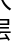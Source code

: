 <mxfile version="21.9.0" type="device">
  <diagram id="BERT_Structure" name="BERT模型结构">
    <mxGraphModel dx="1233" dy="629" grid="1" gridSize="10" guides="1" tooltips="1" connect="1" arrows="1" fold="1" page="1" pageScale="1" pageWidth="850" pageHeight="1100" math="0" shadow="0">
      <root>
        <mxCell id="0"/>
        <mxCell id="1" parent="0"/>
        
        <!-- 输入层 -->
        <mxCell value="输入层" style="rounded=1;whiteSpace=wrap;html=1;fillColor=#f0f8ff;" vertex="1" parent="1" id="2" x="50" y="20" width="200" height="60"/>
        <mxCell value="Token<br>Embedding" style="rounded=1;whiteSpace=wrap;html=1;fillColor=#e0ffff;" vertex="1" parent="1" id="3" x="50" y="90" width="150" height="80"/>
        <mxCell value="Segment<br>Embedding" style="rounded=1;whiteSpace=wrap;html=1;fillColor=#e0ffff;" vertex="1" parent="1" id="4" x="210" y="90" width="150" height="80"/>
        <mxCell value="Position<br>Embedding" style="rounded=1;whiteSpace=wrap;html=1;fillColor=#e0ffff;" vertex="1" parent="1" id="5" x="370" y="90" width="150" height="80"/>
        <mxCell value="相加 &amp; LN" style="rounded=1;whiteSpace=wrap;html=1;fillColor=#ffebcd;" vertex="1" parent="1" id="6" x="530" y="90" width="100" height="80"/>
        
        <!-- Transformer层（12层示例） -->
        <mxCell value="Transformer层<br>(12层堆叠)" style="rounded=1;whiteSpace=wrap;html=1;fillColor=#f5f5dc;" vertex="1" parent="1" id="7" x="50" y="200" width="600" height="350">
          <mxCell value="多头自注意力<br>(12头, d_k=64)" style="rounded=1;whiteSpace=wrap;html=1;fillColor=#fff0f5;" vertex="1" parent="7" id="8" x="20" y="20" width="280" height="100"/>
          <mxCell value="残差连接<br>+ LN" style="rounded=1;whiteSpace=wrap;html=1;fillColor=#e6e6fa;" vertex="1" parent="7" id="9" x="320" y="20" width="100" height="100"/>
          <mxCell value="前馈神经网络<br>(d_ff=3072)" style="rounded=1;whiteSpace=wrap;html=1;fillColor=#fff0f5;" vertex="1" parent="7" id="10" x="20" y="130" width="280" height="100"/>
          <mxCell value="残差连接<br>+ LN" style="rounded=1;whiteSpace=wrap;html=1;fillColor=#e6e6fa;" vertex="1" parent="7" id="11" x="320" y="130" width="100" height="100"/>
          <mxCell value="..." style="fontSize=24;align=center;verticalAlign=middle;" vertex="1" parent="7" id="12" x="20" y="240" width="560" height="80"/>
        </mxCell>
        
        <!-- 输出层 -->
        <mxCell value="输出层" style="rounded=1;whiteSpace=wrap;html=1;fillColor=#f0f8ff;" vertex="1" parent="1" id="13" x="50" y="580" width="200" height="60"/>
        <mxCell value="CLS Token<br>(分类任务)" style="rounded=1;whiteSpace=wrap;html=1;fillColor=#ffefd5;" vertex="1" parent="1" id="14" x="50" y="650" width="150" height="80"/>
        <mxCell value="Token表示<br>(下游任务)" style="rounded=1;whiteSpace=wrap;html=1;fillColor=#ffefd5;" vertex="1" parent="1" id="15" x="210" y="650" width="150" height="80"/>
        
        <!-- 连接线 -->
        <mxCell style="edgeStyle=orthogonalEdgeStyle;rounded=1;jettySize=auto;" parent="1" id="16" source="3" target="6"/>
        <mxCell style="edgeStyle=orthogonalEdgeStyle;rounded=1;jettySize=auto;" parent="1" id="17" source="4" target="6"/>
        <mxCell style="edgeStyle=orthogonalEdgeStyle;rounded=1;jettySize=auto;" parent="1" id="18" source="5" target="6"/>
        <mxCell style="edgeStyle=orthogonalEdgeStyle;rounded=1;jettySize=auto;" parent="1" id="19" source="6" target="7"/>
        <mxCell style="edgeStyle=orthogonalEdgeStyle;rounded=1;jettySize=auto;" parent="1" id="20" source="7" target="13"/>
        <mxCell style="edgeStyle=orthogonalEdgeStyle;rounded=1;jettySize=auto;" parent="1" id="21" source="13" target="14"/>
        <mxCell style="edgeStyle=orthogonalEdgeStyle;rounded=1;jettySize=auto;" parent="1" id="22" source="13" target="15"/>
        
        <!-- 细节标注 -->
        <mxCell value="输入序列：[CLS] 文本1 [SEP] 文本2 [SEP]" style="fontSize=12;align=center;verticalAlign=top;" vertex="1" parent="1" id="23" x="50" y="10" width="600" height="20"/>
        <mxCell value="d_model=768（BERT-Base）" style="fontSize=10;fillColor=white;strokeColor=none;align=right;" vertex="1" parent="1" id="24" x="630" y="100" width="80" height="20"/>
      </root>
    </mxGraphModel>
  </diagram>
</mxfile>
